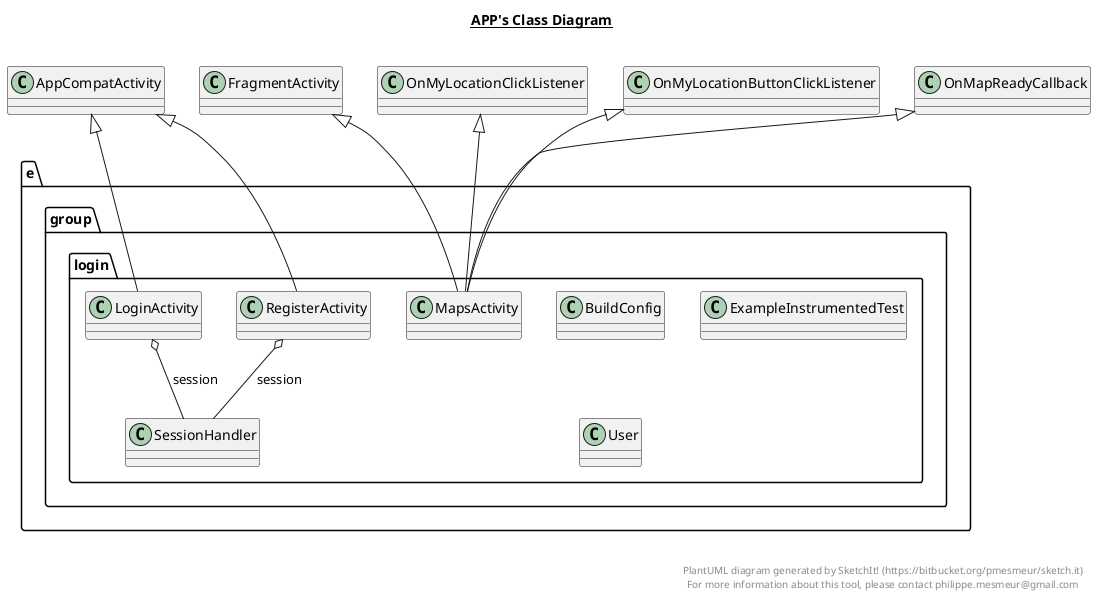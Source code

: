 @startuml

title __APP's Class Diagram__\n

  package e.group.login {
    class BuildConfig {
    }
  }
  

  package e.group.login {
    class ExampleInstrumentedTest {
    }
  }
  

  package e.group.login {
    class LoginActivity {
    }
  }
  

  package e.group.login {
    class MapsActivity {
    }
  }
  

  package e.group.login {
    class RegisterActivity {
    }
  }
  

  package e.group.login {
    class SessionHandler {
    }
  }
  

  package e.group.login {
    class User {
    }
  }
  

  LoginActivity -up-|> AppCompatActivity
  LoginActivity o-- SessionHandler : session
  MapsActivity -up-|> OnMapReadyCallback
  MapsActivity -up-|> OnMyLocationButtonClickListener
  MapsActivity -up-|> OnMyLocationClickListener
  MapsActivity -up-|> FragmentActivity
  RegisterActivity -up-|> AppCompatActivity
  RegisterActivity o-- SessionHandler : session


right footer


PlantUML diagram generated by SketchIt! (https://bitbucket.org/pmesmeur/sketch.it)
For more information about this tool, please contact philippe.mesmeur@gmail.com
endfooter

@enduml
